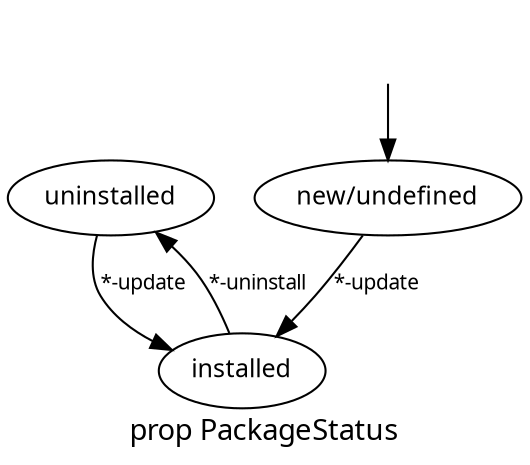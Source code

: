 digraph Package {
  compound=true;  fontname = "Cantarell"; fontnames="svg"; fontsize=14;
  label="prop PackageStatus";

  node [fontname="Cantarell",fontsize=12];
  edge [fontname="Cantarell",fontsize=10];

  U [label="uninstalled"];
  I [label="installed"];
  new [label="new/undefined"];

  start [style=invis];

  start -> new;

    new -> I [label="*-update"];
    I -> U [label="*-uninstall"];
    U -> I [label="*-update"];

}
